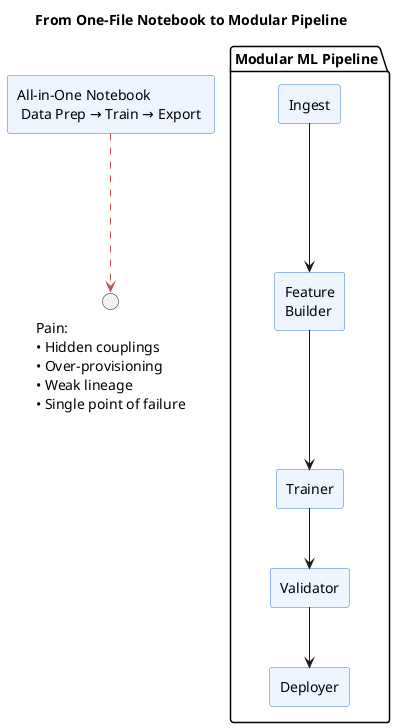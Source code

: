 @startuml
title From One-File Notebook to Modular Pipeline
skinparam shadowing false
skinparam rectangleBackgroundColor #FDECEC
skinparam rectangleBorderColor   #C15454
rectangle "All-in-One Notebook\n Data Prep → Train → Export " as MONO

MONO -[#C15454,dashed]-> "Pain: \n• Hidden couplings\n• Over-provisioning\n• Weak lineage\n• Single point of failure"

skinparam rectangleBackgroundColor #EEF5FF
skinparam rectangleBorderColor   #3A7AC7
package "Modular ML Pipeline" {
  rectangle "Ingest" as ING
  rectangle "Feature\nBuilder" as FE
  rectangle "Trainer" as TR
  rectangle "Validator" as VAL
  rectangle "Deployer" as DEP
  ING -down-> FE
  FE  -down-> TR
  TR  -down-> VAL
  VAL -down-> DEP
}
@enduml
